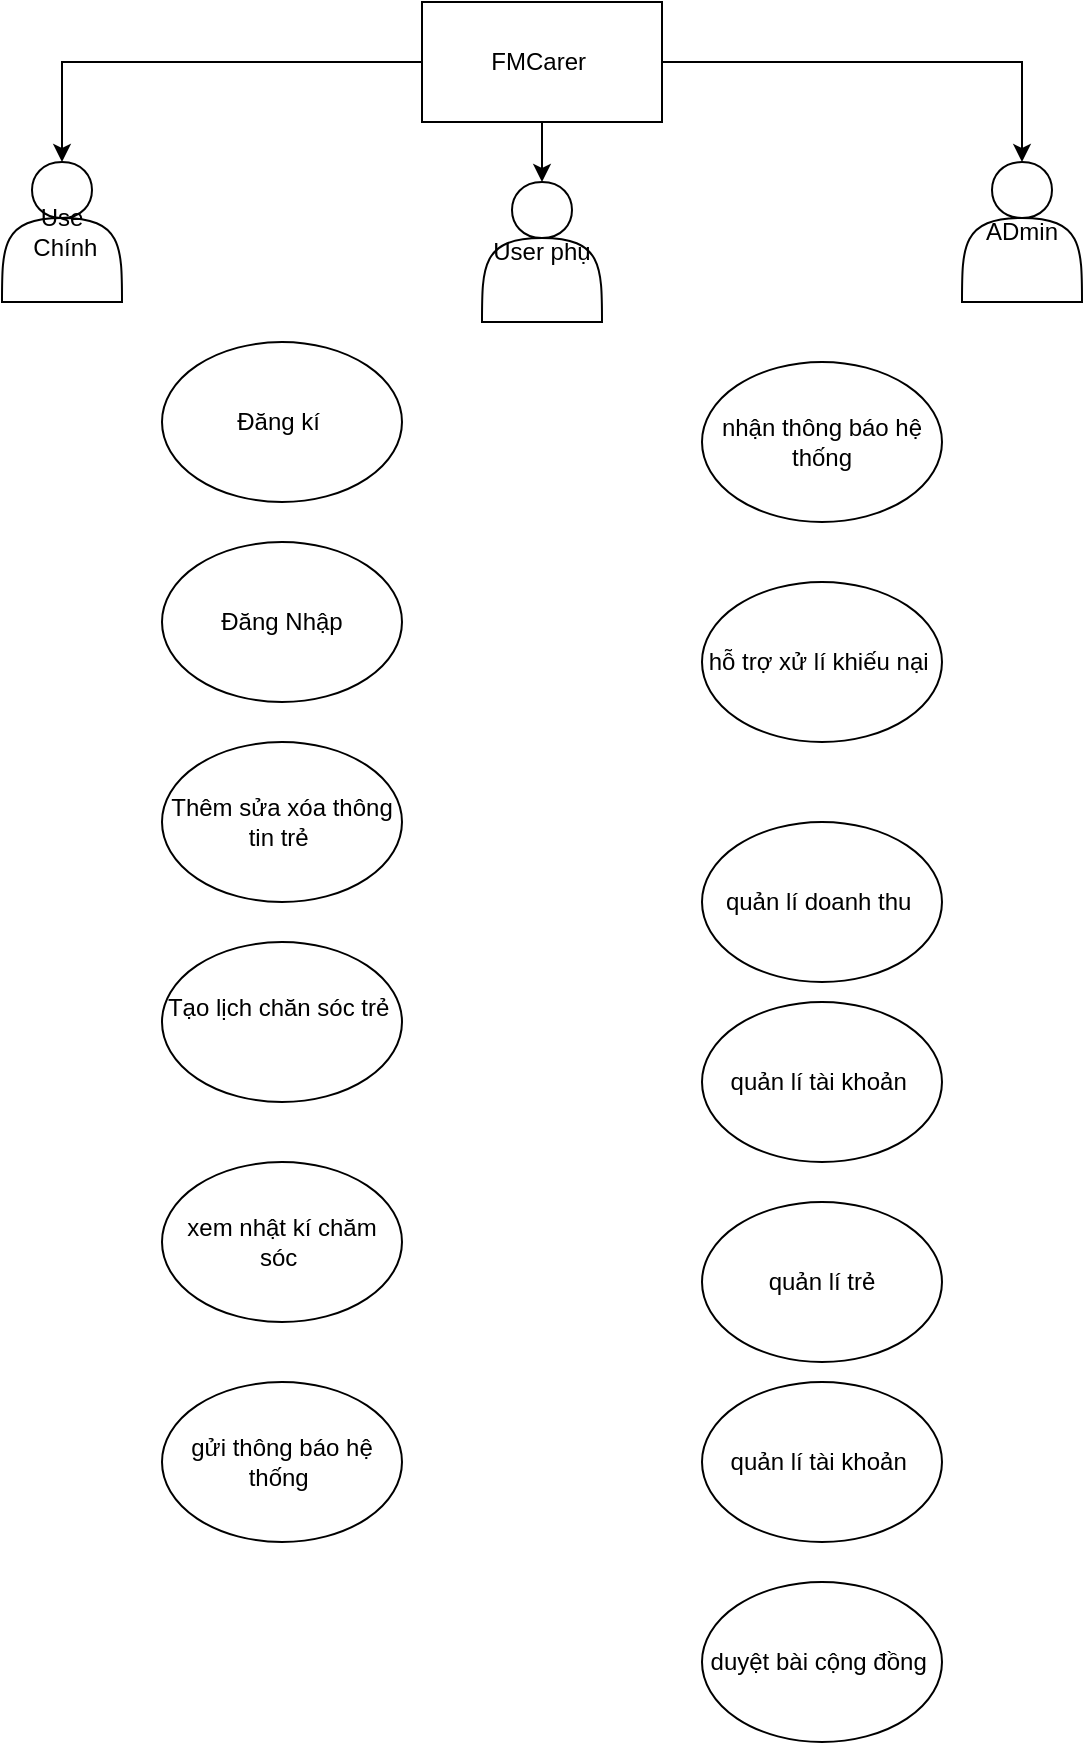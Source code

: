 <mxfile version="27.1.6">
  <diagram name="Trang-1" id="gw1u0N_37EYKbAOxaqmh">
    <mxGraphModel dx="1426" dy="777" grid="1" gridSize="10" guides="1" tooltips="1" connect="1" arrows="1" fold="1" page="1" pageScale="1" pageWidth="827" pageHeight="1169" math="0" shadow="0">
      <root>
        <mxCell id="0" />
        <mxCell id="1" parent="0" />
        <mxCell id="aEer66lgYHJFHRynMX58-4" style="edgeStyle=orthogonalEdgeStyle;rounded=0;orthogonalLoop=1;jettySize=auto;html=1;exitX=0;exitY=0.5;exitDx=0;exitDy=0;entryX=0.5;entryY=0;entryDx=0;entryDy=0;" edge="1" parent="1" source="aEer66lgYHJFHRynMX58-1" target="aEer66lgYHJFHRynMX58-3">
          <mxGeometry relative="1" as="geometry" />
        </mxCell>
        <mxCell id="aEer66lgYHJFHRynMX58-6" value="" style="edgeStyle=orthogonalEdgeStyle;rounded=0;orthogonalLoop=1;jettySize=auto;html=1;" edge="1" parent="1" source="aEer66lgYHJFHRynMX58-1" target="aEer66lgYHJFHRynMX58-5">
          <mxGeometry relative="1" as="geometry" />
        </mxCell>
        <mxCell id="aEer66lgYHJFHRynMX58-8" style="edgeStyle=orthogonalEdgeStyle;rounded=0;orthogonalLoop=1;jettySize=auto;html=1;entryX=0.5;entryY=0;entryDx=0;entryDy=0;" edge="1" parent="1" source="aEer66lgYHJFHRynMX58-1" target="aEer66lgYHJFHRynMX58-7">
          <mxGeometry relative="1" as="geometry" />
        </mxCell>
        <mxCell id="aEer66lgYHJFHRynMX58-1" value="FMCarer&amp;nbsp;" style="rounded=0;whiteSpace=wrap;html=1;" vertex="1" parent="1">
          <mxGeometry x="330" y="60" width="120" height="60" as="geometry" />
        </mxCell>
        <mxCell id="aEer66lgYHJFHRynMX58-3" value="Use&lt;div&gt;&amp;nbsp;Chính&lt;/div&gt;" style="shape=actor;whiteSpace=wrap;html=1;" vertex="1" parent="1">
          <mxGeometry x="120" y="140" width="60" height="70" as="geometry" />
        </mxCell>
        <mxCell id="aEer66lgYHJFHRynMX58-5" value="User phụ" style="shape=actor;whiteSpace=wrap;html=1;" vertex="1" parent="1">
          <mxGeometry x="360" y="150" width="60" height="70" as="geometry" />
        </mxCell>
        <mxCell id="aEer66lgYHJFHRynMX58-7" value="ADmin" style="shape=actor;whiteSpace=wrap;html=1;" vertex="1" parent="1">
          <mxGeometry x="600" y="140" width="60" height="70" as="geometry" />
        </mxCell>
        <mxCell id="aEer66lgYHJFHRynMX58-9" value="Đăng kí&amp;nbsp;" style="ellipse;whiteSpace=wrap;html=1;" vertex="1" parent="1">
          <mxGeometry x="200" y="230" width="120" height="80" as="geometry" />
        </mxCell>
        <mxCell id="aEer66lgYHJFHRynMX58-10" value="Đăng Nhập" style="ellipse;whiteSpace=wrap;html=1;" vertex="1" parent="1">
          <mxGeometry x="200" y="330" width="120" height="80" as="geometry" />
        </mxCell>
        <mxCell id="aEer66lgYHJFHRynMX58-11" value="Thêm sửa xóa thông tin trẻ&amp;nbsp;" style="ellipse;whiteSpace=wrap;html=1;" vertex="1" parent="1">
          <mxGeometry x="200" y="430" width="120" height="80" as="geometry" />
        </mxCell>
        <mxCell id="aEer66lgYHJFHRynMX58-12" value="Tạo lịch chăn sóc trẻ&amp;nbsp;&lt;div&gt;&lt;br&gt;&lt;/div&gt;" style="ellipse;whiteSpace=wrap;html=1;" vertex="1" parent="1">
          <mxGeometry x="200" y="530" width="120" height="80" as="geometry" />
        </mxCell>
        <mxCell id="aEer66lgYHJFHRynMX58-13" value="xem nhật kí chăm sóc&amp;nbsp;" style="ellipse;whiteSpace=wrap;html=1;" vertex="1" parent="1">
          <mxGeometry x="200" y="640" width="120" height="80" as="geometry" />
        </mxCell>
        <mxCell id="aEer66lgYHJFHRynMX58-14" value="quản lí trẻ" style="ellipse;whiteSpace=wrap;html=1;" vertex="1" parent="1">
          <mxGeometry x="470" y="660" width="120" height="80" as="geometry" />
        </mxCell>
        <mxCell id="aEer66lgYHJFHRynMX58-15" value="quản lí tài khoản&amp;nbsp;" style="ellipse;whiteSpace=wrap;html=1;" vertex="1" parent="1">
          <mxGeometry x="470" y="560" width="120" height="80" as="geometry" />
        </mxCell>
        <mxCell id="aEer66lgYHJFHRynMX58-16" value="quản lí doanh thu&amp;nbsp;" style="ellipse;whiteSpace=wrap;html=1;" vertex="1" parent="1">
          <mxGeometry x="470" y="470" width="120" height="80" as="geometry" />
        </mxCell>
        <mxCell id="aEer66lgYHJFHRynMX58-17" value="gửi thông báo hệ thống&amp;nbsp;" style="ellipse;whiteSpace=wrap;html=1;" vertex="1" parent="1">
          <mxGeometry x="200" y="750" width="120" height="80" as="geometry" />
        </mxCell>
        <mxCell id="aEer66lgYHJFHRynMX58-18" value="nhận thông báo hệ thống" style="ellipse;whiteSpace=wrap;html=1;" vertex="1" parent="1">
          <mxGeometry x="470" y="240" width="120" height="80" as="geometry" />
        </mxCell>
        <mxCell id="aEer66lgYHJFHRynMX58-19" value="quản lí tài khoản&amp;nbsp;" style="ellipse;whiteSpace=wrap;html=1;" vertex="1" parent="1">
          <mxGeometry x="470" y="750" width="120" height="80" as="geometry" />
        </mxCell>
        <mxCell id="aEer66lgYHJFHRynMX58-20" value="hỗ trợ xử lí khiếu nại&amp;nbsp;" style="ellipse;whiteSpace=wrap;html=1;" vertex="1" parent="1">
          <mxGeometry x="470" y="350" width="120" height="80" as="geometry" />
        </mxCell>
        <mxCell id="aEer66lgYHJFHRynMX58-21" value="duyệt bài cộng đồng&amp;nbsp;" style="ellipse;whiteSpace=wrap;html=1;" vertex="1" parent="1">
          <mxGeometry x="470" y="850" width="120" height="80" as="geometry" />
        </mxCell>
      </root>
    </mxGraphModel>
  </diagram>
</mxfile>

